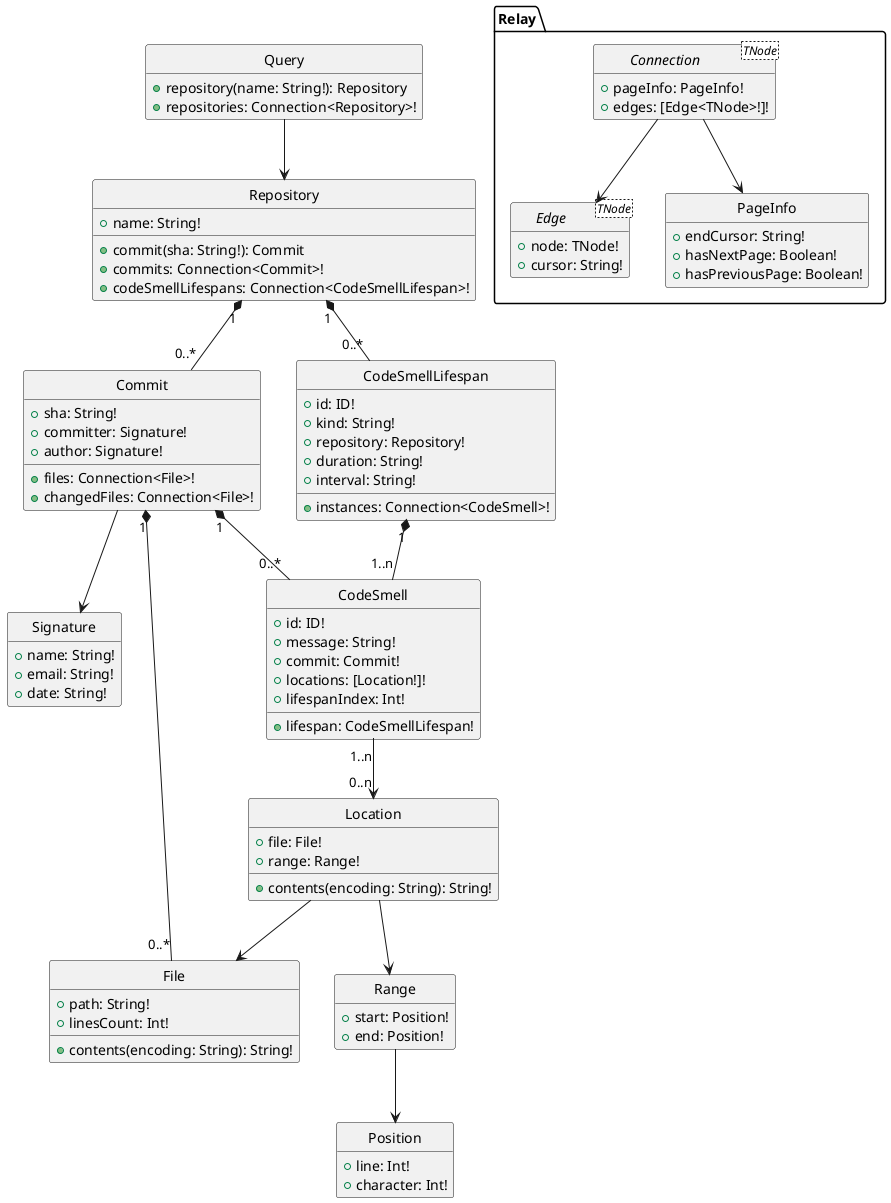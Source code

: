 @startuml GraphQL
hide circle
hide empty members

class Query {
  {method} +repository(name: String!): Repository
  {method} +repositories: Connection<Repository>!
}
Query --> Repository

class Repository {
  +name: String!
  {method} +commit(sha: String!): Commit
  {method} +commits: Connection<Commit>!
  {method} +codeSmellLifespans: Connection<CodeSmellLifespan>!
}
Repository "1" *-- "0..*" Commit
Repository "1" *-- "0..*" CodeSmellLifespan

class Commit {
  +sha: String!
  +committer: Signature!
  +author: Signature!
  {method} +files: Connection<File>!
  {method} +changedFiles: Connection<File>!
}
Commit --> Signature
Commit "1" *-- "0..*" CodeSmell
Commit "1" *-- "0..*" File

class Signature {
  +name: String!
  +email: String!
  +date: String!
}

class CodeSmell {
  +id: ID!
  +message: String!
  +commit: Commit!
  +locations: [Location!]!
  +lifespanIndex: Int!
  {method} +lifespan: CodeSmellLifespan!
}
CodeSmell "1..n" --> "0..n" Location

class Location {
  +file: File!
  +range: Range!
  +contents(encoding: String): String!
}
Location --> Range
Location --> File
class Range {
  +start: Position!
  +end: Position!
}
Range --> Position
class Position {
  +line: Int!
  +character: Int!
}

class CodeSmellLifespan {
  +id: ID!
  +kind: String!
  +repository: Repository!
  +duration: String!
  +interval: String!
  {method} +instances: Connection<CodeSmell>!
}
CodeSmellLifespan "1" *-- "1..n" CodeSmell

class File {
  +path: String!
  +linesCount: Int!
  +contents(encoding: String): String!
}

namespace Relay {
  interface Connection<TNode> {
    +pageInfo: PageInfo!
    +edges: [Edge<TNode>!]!
  }
  Connection --> Edge
  Connection --> PageInfo
  class PageInfo {
    +endCursor: String!
    +hasNextPage: Boolean!
    +hasPreviousPage: Boolean!
  }
  interface Edge<TNode> {
    +node: TNode!
    +cursor: String!
  }
}
@enduml
